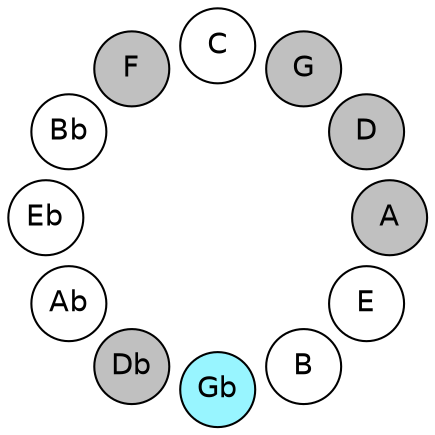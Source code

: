 
graph {

layout = circo;
mindist = .1

node [shape = circle, fontname = Helvetica, margin = 0, style = filled]
edge [style=invis]

subgraph 1 {
	E -- B -- Gb -- Db -- Ab -- Eb -- Bb -- F -- C -- G -- D -- A -- E
}

E [fillcolor = white];
B [fillcolor = white];
Gb [fillcolor = cadetblue1];
Db [fillcolor = gray];
Ab [fillcolor = white];
Eb [fillcolor = white];
Bb [fillcolor = white];
F [fillcolor = gray];
C [fillcolor = white];
G [fillcolor = gray];
D [fillcolor = gray];
A [fillcolor = gray];
}
